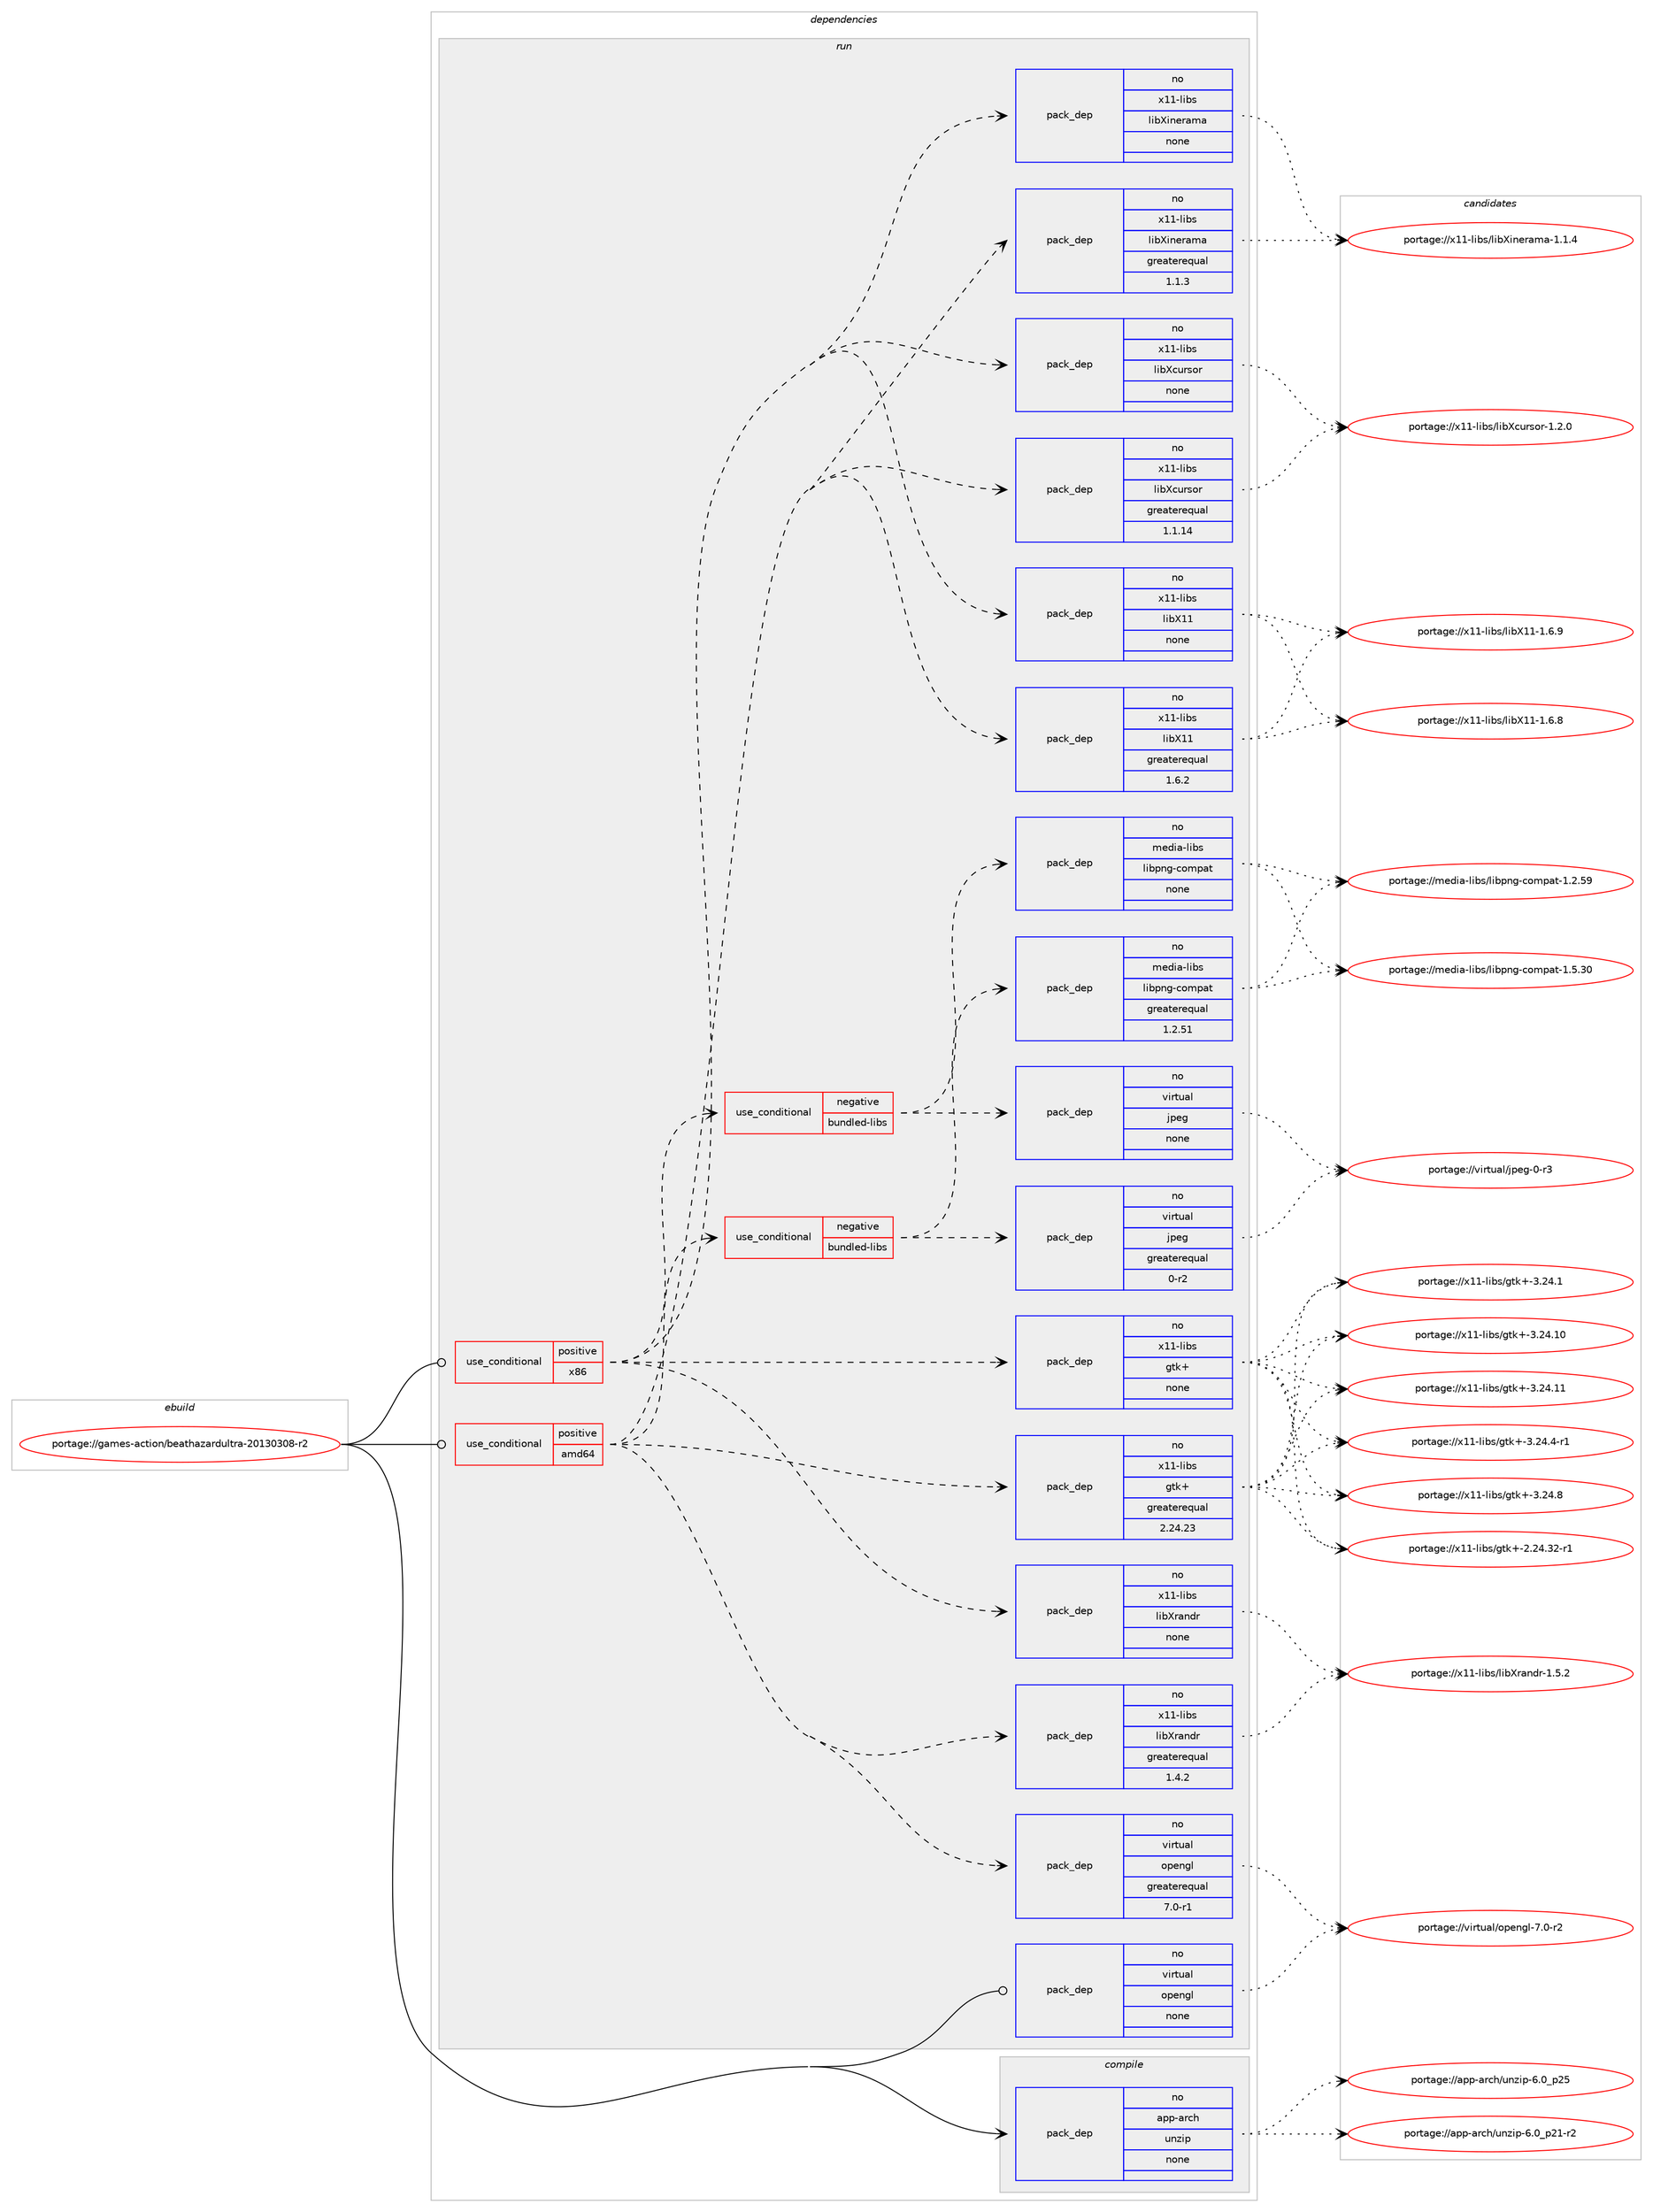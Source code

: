 digraph prolog {

# *************
# Graph options
# *************

newrank=true;
concentrate=true;
compound=true;
graph [rankdir=LR,fontname=Helvetica,fontsize=10,ranksep=1.5];#, ranksep=2.5, nodesep=0.2];
edge  [arrowhead=vee];
node  [fontname=Helvetica,fontsize=10];

# **********
# The ebuild
# **********

subgraph cluster_leftcol {
color=gray;
rank=same;
label=<<i>ebuild</i>>;
id [label="portage://games-action/beathazardultra-20130308-r2", color=red, width=4, href="../games-action/beathazardultra-20130308-r2.svg"];
}

# ****************
# The dependencies
# ****************

subgraph cluster_midcol {
color=gray;
label=<<i>dependencies</i>>;
subgraph cluster_compile {
fillcolor="#eeeeee";
style=filled;
label=<<i>compile</i>>;
subgraph pack192552 {
dependency268987 [label=<<TABLE BORDER="0" CELLBORDER="1" CELLSPACING="0" CELLPADDING="4" WIDTH="220"><TR><TD ROWSPAN="6" CELLPADDING="30">pack_dep</TD></TR><TR><TD WIDTH="110">no</TD></TR><TR><TD>app-arch</TD></TR><TR><TD>unzip</TD></TR><TR><TD>none</TD></TR><TR><TD></TD></TR></TABLE>>, shape=none, color=blue];
}
id:e -> dependency268987:w [weight=20,style="solid",arrowhead="vee"];
}
subgraph cluster_compileandrun {
fillcolor="#eeeeee";
style=filled;
label=<<i>compile and run</i>>;
}
subgraph cluster_run {
fillcolor="#eeeeee";
style=filled;
label=<<i>run</i>>;
subgraph cond72676 {
dependency268988 [label=<<TABLE BORDER="0" CELLBORDER="1" CELLSPACING="0" CELLPADDING="4"><TR><TD ROWSPAN="3" CELLPADDING="10">use_conditional</TD></TR><TR><TD>positive</TD></TR><TR><TD>amd64</TD></TR></TABLE>>, shape=none, color=red];
subgraph cond72677 {
dependency268989 [label=<<TABLE BORDER="0" CELLBORDER="1" CELLSPACING="0" CELLPADDING="4"><TR><TD ROWSPAN="3" CELLPADDING="10">use_conditional</TD></TR><TR><TD>negative</TD></TR><TR><TD>bundled-libs</TD></TR></TABLE>>, shape=none, color=red];
subgraph pack192553 {
dependency268990 [label=<<TABLE BORDER="0" CELLBORDER="1" CELLSPACING="0" CELLPADDING="4" WIDTH="220"><TR><TD ROWSPAN="6" CELLPADDING="30">pack_dep</TD></TR><TR><TD WIDTH="110">no</TD></TR><TR><TD>media-libs</TD></TR><TR><TD>libpng-compat</TD></TR><TR><TD>greaterequal</TD></TR><TR><TD>1.2.51</TD></TR></TABLE>>, shape=none, color=blue];
}
dependency268989:e -> dependency268990:w [weight=20,style="dashed",arrowhead="vee"];
subgraph pack192554 {
dependency268991 [label=<<TABLE BORDER="0" CELLBORDER="1" CELLSPACING="0" CELLPADDING="4" WIDTH="220"><TR><TD ROWSPAN="6" CELLPADDING="30">pack_dep</TD></TR><TR><TD WIDTH="110">no</TD></TR><TR><TD>virtual</TD></TR><TR><TD>jpeg</TD></TR><TR><TD>greaterequal</TD></TR><TR><TD>0-r2</TD></TR></TABLE>>, shape=none, color=blue];
}
dependency268989:e -> dependency268991:w [weight=20,style="dashed",arrowhead="vee"];
}
dependency268988:e -> dependency268989:w [weight=20,style="dashed",arrowhead="vee"];
subgraph pack192555 {
dependency268992 [label=<<TABLE BORDER="0" CELLBORDER="1" CELLSPACING="0" CELLPADDING="4" WIDTH="220"><TR><TD ROWSPAN="6" CELLPADDING="30">pack_dep</TD></TR><TR><TD WIDTH="110">no</TD></TR><TR><TD>x11-libs</TD></TR><TR><TD>gtk+</TD></TR><TR><TD>greaterequal</TD></TR><TR><TD>2.24.23</TD></TR></TABLE>>, shape=none, color=blue];
}
dependency268988:e -> dependency268992:w [weight=20,style="dashed",arrowhead="vee"];
subgraph pack192556 {
dependency268993 [label=<<TABLE BORDER="0" CELLBORDER="1" CELLSPACING="0" CELLPADDING="4" WIDTH="220"><TR><TD ROWSPAN="6" CELLPADDING="30">pack_dep</TD></TR><TR><TD WIDTH="110">no</TD></TR><TR><TD>virtual</TD></TR><TR><TD>opengl</TD></TR><TR><TD>greaterequal</TD></TR><TR><TD>7.0-r1</TD></TR></TABLE>>, shape=none, color=blue];
}
dependency268988:e -> dependency268993:w [weight=20,style="dashed",arrowhead="vee"];
subgraph pack192557 {
dependency268994 [label=<<TABLE BORDER="0" CELLBORDER="1" CELLSPACING="0" CELLPADDING="4" WIDTH="220"><TR><TD ROWSPAN="6" CELLPADDING="30">pack_dep</TD></TR><TR><TD WIDTH="110">no</TD></TR><TR><TD>x11-libs</TD></TR><TR><TD>libX11</TD></TR><TR><TD>greaterequal</TD></TR><TR><TD>1.6.2</TD></TR></TABLE>>, shape=none, color=blue];
}
dependency268988:e -> dependency268994:w [weight=20,style="dashed",arrowhead="vee"];
subgraph pack192558 {
dependency268995 [label=<<TABLE BORDER="0" CELLBORDER="1" CELLSPACING="0" CELLPADDING="4" WIDTH="220"><TR><TD ROWSPAN="6" CELLPADDING="30">pack_dep</TD></TR><TR><TD WIDTH="110">no</TD></TR><TR><TD>x11-libs</TD></TR><TR><TD>libXcursor</TD></TR><TR><TD>greaterequal</TD></TR><TR><TD>1.1.14</TD></TR></TABLE>>, shape=none, color=blue];
}
dependency268988:e -> dependency268995:w [weight=20,style="dashed",arrowhead="vee"];
subgraph pack192559 {
dependency268996 [label=<<TABLE BORDER="0" CELLBORDER="1" CELLSPACING="0" CELLPADDING="4" WIDTH="220"><TR><TD ROWSPAN="6" CELLPADDING="30">pack_dep</TD></TR><TR><TD WIDTH="110">no</TD></TR><TR><TD>x11-libs</TD></TR><TR><TD>libXinerama</TD></TR><TR><TD>greaterequal</TD></TR><TR><TD>1.1.3</TD></TR></TABLE>>, shape=none, color=blue];
}
dependency268988:e -> dependency268996:w [weight=20,style="dashed",arrowhead="vee"];
subgraph pack192560 {
dependency268997 [label=<<TABLE BORDER="0" CELLBORDER="1" CELLSPACING="0" CELLPADDING="4" WIDTH="220"><TR><TD ROWSPAN="6" CELLPADDING="30">pack_dep</TD></TR><TR><TD WIDTH="110">no</TD></TR><TR><TD>x11-libs</TD></TR><TR><TD>libXrandr</TD></TR><TR><TD>greaterequal</TD></TR><TR><TD>1.4.2</TD></TR></TABLE>>, shape=none, color=blue];
}
dependency268988:e -> dependency268997:w [weight=20,style="dashed",arrowhead="vee"];
}
id:e -> dependency268988:w [weight=20,style="solid",arrowhead="odot"];
subgraph cond72678 {
dependency268998 [label=<<TABLE BORDER="0" CELLBORDER="1" CELLSPACING="0" CELLPADDING="4"><TR><TD ROWSPAN="3" CELLPADDING="10">use_conditional</TD></TR><TR><TD>positive</TD></TR><TR><TD>x86</TD></TR></TABLE>>, shape=none, color=red];
subgraph pack192561 {
dependency268999 [label=<<TABLE BORDER="0" CELLBORDER="1" CELLSPACING="0" CELLPADDING="4" WIDTH="220"><TR><TD ROWSPAN="6" CELLPADDING="30">pack_dep</TD></TR><TR><TD WIDTH="110">no</TD></TR><TR><TD>x11-libs</TD></TR><TR><TD>gtk+</TD></TR><TR><TD>none</TD></TR><TR><TD></TD></TR></TABLE>>, shape=none, color=blue];
}
dependency268998:e -> dependency268999:w [weight=20,style="dashed",arrowhead="vee"];
subgraph pack192562 {
dependency269000 [label=<<TABLE BORDER="0" CELLBORDER="1" CELLSPACING="0" CELLPADDING="4" WIDTH="220"><TR><TD ROWSPAN="6" CELLPADDING="30">pack_dep</TD></TR><TR><TD WIDTH="110">no</TD></TR><TR><TD>x11-libs</TD></TR><TR><TD>libX11</TD></TR><TR><TD>none</TD></TR><TR><TD></TD></TR></TABLE>>, shape=none, color=blue];
}
dependency268998:e -> dependency269000:w [weight=20,style="dashed",arrowhead="vee"];
subgraph pack192563 {
dependency269001 [label=<<TABLE BORDER="0" CELLBORDER="1" CELLSPACING="0" CELLPADDING="4" WIDTH="220"><TR><TD ROWSPAN="6" CELLPADDING="30">pack_dep</TD></TR><TR><TD WIDTH="110">no</TD></TR><TR><TD>x11-libs</TD></TR><TR><TD>libXcursor</TD></TR><TR><TD>none</TD></TR><TR><TD></TD></TR></TABLE>>, shape=none, color=blue];
}
dependency268998:e -> dependency269001:w [weight=20,style="dashed",arrowhead="vee"];
subgraph pack192564 {
dependency269002 [label=<<TABLE BORDER="0" CELLBORDER="1" CELLSPACING="0" CELLPADDING="4" WIDTH="220"><TR><TD ROWSPAN="6" CELLPADDING="30">pack_dep</TD></TR><TR><TD WIDTH="110">no</TD></TR><TR><TD>x11-libs</TD></TR><TR><TD>libXinerama</TD></TR><TR><TD>none</TD></TR><TR><TD></TD></TR></TABLE>>, shape=none, color=blue];
}
dependency268998:e -> dependency269002:w [weight=20,style="dashed",arrowhead="vee"];
subgraph pack192565 {
dependency269003 [label=<<TABLE BORDER="0" CELLBORDER="1" CELLSPACING="0" CELLPADDING="4" WIDTH="220"><TR><TD ROWSPAN="6" CELLPADDING="30">pack_dep</TD></TR><TR><TD WIDTH="110">no</TD></TR><TR><TD>x11-libs</TD></TR><TR><TD>libXrandr</TD></TR><TR><TD>none</TD></TR><TR><TD></TD></TR></TABLE>>, shape=none, color=blue];
}
dependency268998:e -> dependency269003:w [weight=20,style="dashed",arrowhead="vee"];
subgraph cond72679 {
dependency269004 [label=<<TABLE BORDER="0" CELLBORDER="1" CELLSPACING="0" CELLPADDING="4"><TR><TD ROWSPAN="3" CELLPADDING="10">use_conditional</TD></TR><TR><TD>negative</TD></TR><TR><TD>bundled-libs</TD></TR></TABLE>>, shape=none, color=red];
subgraph pack192566 {
dependency269005 [label=<<TABLE BORDER="0" CELLBORDER="1" CELLSPACING="0" CELLPADDING="4" WIDTH="220"><TR><TD ROWSPAN="6" CELLPADDING="30">pack_dep</TD></TR><TR><TD WIDTH="110">no</TD></TR><TR><TD>media-libs</TD></TR><TR><TD>libpng-compat</TD></TR><TR><TD>none</TD></TR><TR><TD></TD></TR></TABLE>>, shape=none, color=blue];
}
dependency269004:e -> dependency269005:w [weight=20,style="dashed",arrowhead="vee"];
subgraph pack192567 {
dependency269006 [label=<<TABLE BORDER="0" CELLBORDER="1" CELLSPACING="0" CELLPADDING="4" WIDTH="220"><TR><TD ROWSPAN="6" CELLPADDING="30">pack_dep</TD></TR><TR><TD WIDTH="110">no</TD></TR><TR><TD>virtual</TD></TR><TR><TD>jpeg</TD></TR><TR><TD>none</TD></TR><TR><TD></TD></TR></TABLE>>, shape=none, color=blue];
}
dependency269004:e -> dependency269006:w [weight=20,style="dashed",arrowhead="vee"];
}
dependency268998:e -> dependency269004:w [weight=20,style="dashed",arrowhead="vee"];
}
id:e -> dependency268998:w [weight=20,style="solid",arrowhead="odot"];
subgraph pack192568 {
dependency269007 [label=<<TABLE BORDER="0" CELLBORDER="1" CELLSPACING="0" CELLPADDING="4" WIDTH="220"><TR><TD ROWSPAN="6" CELLPADDING="30">pack_dep</TD></TR><TR><TD WIDTH="110">no</TD></TR><TR><TD>virtual</TD></TR><TR><TD>opengl</TD></TR><TR><TD>none</TD></TR><TR><TD></TD></TR></TABLE>>, shape=none, color=blue];
}
id:e -> dependency269007:w [weight=20,style="solid",arrowhead="odot"];
}
}

# **************
# The candidates
# **************

subgraph cluster_choices {
rank=same;
color=gray;
label=<<i>candidates</i>>;

subgraph choice192552 {
color=black;
nodesep=1;
choiceportage9711211245971149910447117110122105112455446489511250494511450 [label="portage://app-arch/unzip-6.0_p21-r2", color=red, width=4,href="../app-arch/unzip-6.0_p21-r2.svg"];
choiceportage971121124597114991044711711012210511245544648951125053 [label="portage://app-arch/unzip-6.0_p25", color=red, width=4,href="../app-arch/unzip-6.0_p25.svg"];
dependency268987:e -> choiceportage9711211245971149910447117110122105112455446489511250494511450:w [style=dotted,weight="100"];
dependency268987:e -> choiceportage971121124597114991044711711012210511245544648951125053:w [style=dotted,weight="100"];
}
subgraph choice192553 {
color=black;
nodesep=1;
choiceportage109101100105974510810598115471081059811211010345991111091129711645494650465357 [label="portage://media-libs/libpng-compat-1.2.59", color=red, width=4,href="../media-libs/libpng-compat-1.2.59.svg"];
choiceportage109101100105974510810598115471081059811211010345991111091129711645494653465148 [label="portage://media-libs/libpng-compat-1.5.30", color=red, width=4,href="../media-libs/libpng-compat-1.5.30.svg"];
dependency268990:e -> choiceportage109101100105974510810598115471081059811211010345991111091129711645494650465357:w [style=dotted,weight="100"];
dependency268990:e -> choiceportage109101100105974510810598115471081059811211010345991111091129711645494653465148:w [style=dotted,weight="100"];
}
subgraph choice192554 {
color=black;
nodesep=1;
choiceportage118105114116117971084710611210110345484511451 [label="portage://virtual/jpeg-0-r3", color=red, width=4,href="../virtual/jpeg-0-r3.svg"];
dependency268991:e -> choiceportage118105114116117971084710611210110345484511451:w [style=dotted,weight="100"];
}
subgraph choice192555 {
color=black;
nodesep=1;
choiceportage12049494510810598115471031161074345504650524651504511449 [label="portage://x11-libs/gtk+-2.24.32-r1", color=red, width=4,href="../x11-libs/gtk+-2.24.32-r1.svg"];
choiceportage12049494510810598115471031161074345514650524649 [label="portage://x11-libs/gtk+-3.24.1", color=red, width=4,href="../x11-libs/gtk+-3.24.1.svg"];
choiceportage1204949451081059811547103116107434551465052464948 [label="portage://x11-libs/gtk+-3.24.10", color=red, width=4,href="../x11-libs/gtk+-3.24.10.svg"];
choiceportage1204949451081059811547103116107434551465052464949 [label="portage://x11-libs/gtk+-3.24.11", color=red, width=4,href="../x11-libs/gtk+-3.24.11.svg"];
choiceportage120494945108105981154710311610743455146505246524511449 [label="portage://x11-libs/gtk+-3.24.4-r1", color=red, width=4,href="../x11-libs/gtk+-3.24.4-r1.svg"];
choiceportage12049494510810598115471031161074345514650524656 [label="portage://x11-libs/gtk+-3.24.8", color=red, width=4,href="../x11-libs/gtk+-3.24.8.svg"];
dependency268992:e -> choiceportage12049494510810598115471031161074345504650524651504511449:w [style=dotted,weight="100"];
dependency268992:e -> choiceportage12049494510810598115471031161074345514650524649:w [style=dotted,weight="100"];
dependency268992:e -> choiceportage1204949451081059811547103116107434551465052464948:w [style=dotted,weight="100"];
dependency268992:e -> choiceportage1204949451081059811547103116107434551465052464949:w [style=dotted,weight="100"];
dependency268992:e -> choiceportage120494945108105981154710311610743455146505246524511449:w [style=dotted,weight="100"];
dependency268992:e -> choiceportage12049494510810598115471031161074345514650524656:w [style=dotted,weight="100"];
}
subgraph choice192556 {
color=black;
nodesep=1;
choiceportage1181051141161179710847111112101110103108455546484511450 [label="portage://virtual/opengl-7.0-r2", color=red, width=4,href="../virtual/opengl-7.0-r2.svg"];
dependency268993:e -> choiceportage1181051141161179710847111112101110103108455546484511450:w [style=dotted,weight="100"];
}
subgraph choice192557 {
color=black;
nodesep=1;
choiceportage120494945108105981154710810598884949454946544656 [label="portage://x11-libs/libX11-1.6.8", color=red, width=4,href="../x11-libs/libX11-1.6.8.svg"];
choiceportage120494945108105981154710810598884949454946544657 [label="portage://x11-libs/libX11-1.6.9", color=red, width=4,href="../x11-libs/libX11-1.6.9.svg"];
dependency268994:e -> choiceportage120494945108105981154710810598884949454946544656:w [style=dotted,weight="100"];
dependency268994:e -> choiceportage120494945108105981154710810598884949454946544657:w [style=dotted,weight="100"];
}
subgraph choice192558 {
color=black;
nodesep=1;
choiceportage1204949451081059811547108105988899117114115111114454946504648 [label="portage://x11-libs/libXcursor-1.2.0", color=red, width=4,href="../x11-libs/libXcursor-1.2.0.svg"];
dependency268995:e -> choiceportage1204949451081059811547108105988899117114115111114454946504648:w [style=dotted,weight="100"];
}
subgraph choice192559 {
color=black;
nodesep=1;
choiceportage120494945108105981154710810598881051101011149710997454946494652 [label="portage://x11-libs/libXinerama-1.1.4", color=red, width=4,href="../x11-libs/libXinerama-1.1.4.svg"];
dependency268996:e -> choiceportage120494945108105981154710810598881051101011149710997454946494652:w [style=dotted,weight="100"];
}
subgraph choice192560 {
color=black;
nodesep=1;
choiceportage1204949451081059811547108105988811497110100114454946534650 [label="portage://x11-libs/libXrandr-1.5.2", color=red, width=4,href="../x11-libs/libXrandr-1.5.2.svg"];
dependency268997:e -> choiceportage1204949451081059811547108105988811497110100114454946534650:w [style=dotted,weight="100"];
}
subgraph choice192561 {
color=black;
nodesep=1;
choiceportage12049494510810598115471031161074345504650524651504511449 [label="portage://x11-libs/gtk+-2.24.32-r1", color=red, width=4,href="../x11-libs/gtk+-2.24.32-r1.svg"];
choiceportage12049494510810598115471031161074345514650524649 [label="portage://x11-libs/gtk+-3.24.1", color=red, width=4,href="../x11-libs/gtk+-3.24.1.svg"];
choiceportage1204949451081059811547103116107434551465052464948 [label="portage://x11-libs/gtk+-3.24.10", color=red, width=4,href="../x11-libs/gtk+-3.24.10.svg"];
choiceportage1204949451081059811547103116107434551465052464949 [label="portage://x11-libs/gtk+-3.24.11", color=red, width=4,href="../x11-libs/gtk+-3.24.11.svg"];
choiceportage120494945108105981154710311610743455146505246524511449 [label="portage://x11-libs/gtk+-3.24.4-r1", color=red, width=4,href="../x11-libs/gtk+-3.24.4-r1.svg"];
choiceportage12049494510810598115471031161074345514650524656 [label="portage://x11-libs/gtk+-3.24.8", color=red, width=4,href="../x11-libs/gtk+-3.24.8.svg"];
dependency268999:e -> choiceportage12049494510810598115471031161074345504650524651504511449:w [style=dotted,weight="100"];
dependency268999:e -> choiceportage12049494510810598115471031161074345514650524649:w [style=dotted,weight="100"];
dependency268999:e -> choiceportage1204949451081059811547103116107434551465052464948:w [style=dotted,weight="100"];
dependency268999:e -> choiceportage1204949451081059811547103116107434551465052464949:w [style=dotted,weight="100"];
dependency268999:e -> choiceportage120494945108105981154710311610743455146505246524511449:w [style=dotted,weight="100"];
dependency268999:e -> choiceportage12049494510810598115471031161074345514650524656:w [style=dotted,weight="100"];
}
subgraph choice192562 {
color=black;
nodesep=1;
choiceportage120494945108105981154710810598884949454946544656 [label="portage://x11-libs/libX11-1.6.8", color=red, width=4,href="../x11-libs/libX11-1.6.8.svg"];
choiceportage120494945108105981154710810598884949454946544657 [label="portage://x11-libs/libX11-1.6.9", color=red, width=4,href="../x11-libs/libX11-1.6.9.svg"];
dependency269000:e -> choiceportage120494945108105981154710810598884949454946544656:w [style=dotted,weight="100"];
dependency269000:e -> choiceportage120494945108105981154710810598884949454946544657:w [style=dotted,weight="100"];
}
subgraph choice192563 {
color=black;
nodesep=1;
choiceportage1204949451081059811547108105988899117114115111114454946504648 [label="portage://x11-libs/libXcursor-1.2.0", color=red, width=4,href="../x11-libs/libXcursor-1.2.0.svg"];
dependency269001:e -> choiceportage1204949451081059811547108105988899117114115111114454946504648:w [style=dotted,weight="100"];
}
subgraph choice192564 {
color=black;
nodesep=1;
choiceportage120494945108105981154710810598881051101011149710997454946494652 [label="portage://x11-libs/libXinerama-1.1.4", color=red, width=4,href="../x11-libs/libXinerama-1.1.4.svg"];
dependency269002:e -> choiceportage120494945108105981154710810598881051101011149710997454946494652:w [style=dotted,weight="100"];
}
subgraph choice192565 {
color=black;
nodesep=1;
choiceportage1204949451081059811547108105988811497110100114454946534650 [label="portage://x11-libs/libXrandr-1.5.2", color=red, width=4,href="../x11-libs/libXrandr-1.5.2.svg"];
dependency269003:e -> choiceportage1204949451081059811547108105988811497110100114454946534650:w [style=dotted,weight="100"];
}
subgraph choice192566 {
color=black;
nodesep=1;
choiceportage109101100105974510810598115471081059811211010345991111091129711645494650465357 [label="portage://media-libs/libpng-compat-1.2.59", color=red, width=4,href="../media-libs/libpng-compat-1.2.59.svg"];
choiceportage109101100105974510810598115471081059811211010345991111091129711645494653465148 [label="portage://media-libs/libpng-compat-1.5.30", color=red, width=4,href="../media-libs/libpng-compat-1.5.30.svg"];
dependency269005:e -> choiceportage109101100105974510810598115471081059811211010345991111091129711645494650465357:w [style=dotted,weight="100"];
dependency269005:e -> choiceportage109101100105974510810598115471081059811211010345991111091129711645494653465148:w [style=dotted,weight="100"];
}
subgraph choice192567 {
color=black;
nodesep=1;
choiceportage118105114116117971084710611210110345484511451 [label="portage://virtual/jpeg-0-r3", color=red, width=4,href="../virtual/jpeg-0-r3.svg"];
dependency269006:e -> choiceportage118105114116117971084710611210110345484511451:w [style=dotted,weight="100"];
}
subgraph choice192568 {
color=black;
nodesep=1;
choiceportage1181051141161179710847111112101110103108455546484511450 [label="portage://virtual/opengl-7.0-r2", color=red, width=4,href="../virtual/opengl-7.0-r2.svg"];
dependency269007:e -> choiceportage1181051141161179710847111112101110103108455546484511450:w [style=dotted,weight="100"];
}
}

}
